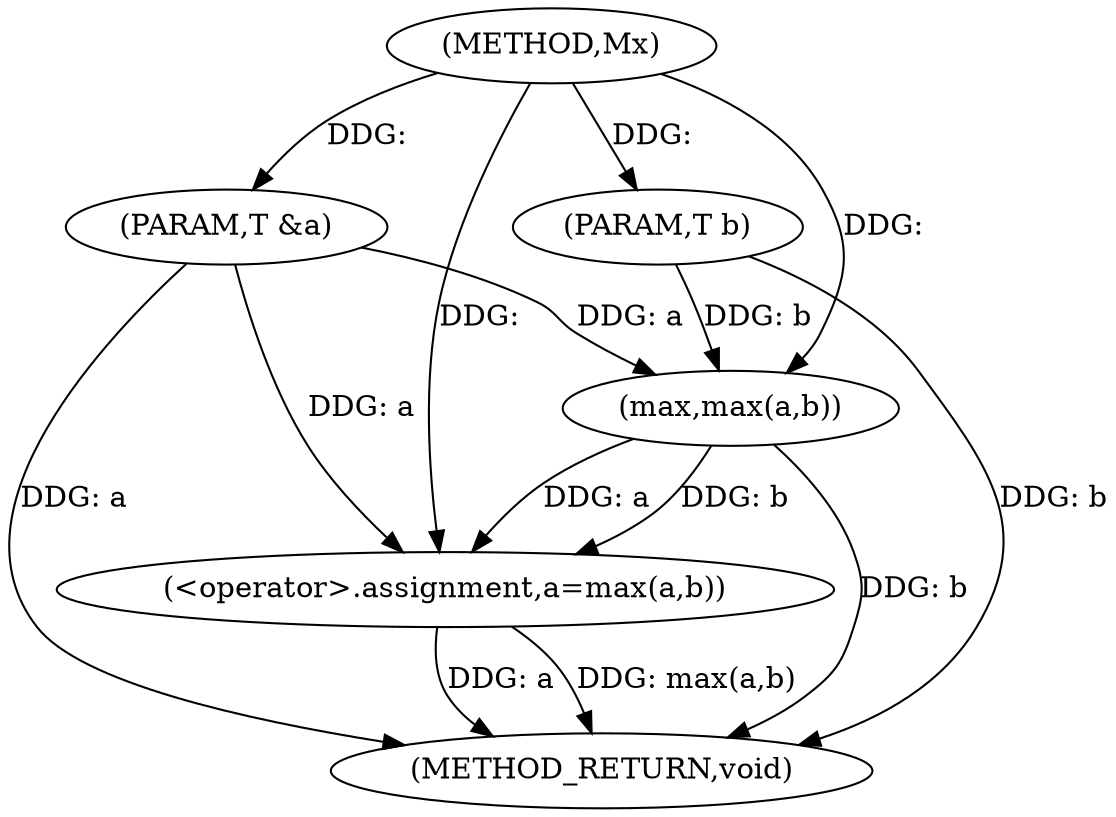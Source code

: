 digraph "Mx" {  
"1000130" [label = "(METHOD,Mx)" ]
"1000139" [label = "(METHOD_RETURN,void)" ]
"1000131" [label = "(PARAM,T &a)" ]
"1000132" [label = "(PARAM,T b)" ]
"1000134" [label = "(<operator>.assignment,a=max(a,b))" ]
"1000136" [label = "(max,max(a,b))" ]
  "1000131" -> "1000139"  [ label = "DDG: a"] 
  "1000132" -> "1000139"  [ label = "DDG: b"] 
  "1000134" -> "1000139"  [ label = "DDG: a"] 
  "1000136" -> "1000139"  [ label = "DDG: b"] 
  "1000134" -> "1000139"  [ label = "DDG: max(a,b)"] 
  "1000130" -> "1000131"  [ label = "DDG: "] 
  "1000130" -> "1000132"  [ label = "DDG: "] 
  "1000136" -> "1000134"  [ label = "DDG: a"] 
  "1000136" -> "1000134"  [ label = "DDG: b"] 
  "1000131" -> "1000134"  [ label = "DDG: a"] 
  "1000130" -> "1000134"  [ label = "DDG: "] 
  "1000131" -> "1000136"  [ label = "DDG: a"] 
  "1000130" -> "1000136"  [ label = "DDG: "] 
  "1000132" -> "1000136"  [ label = "DDG: b"] 
}
